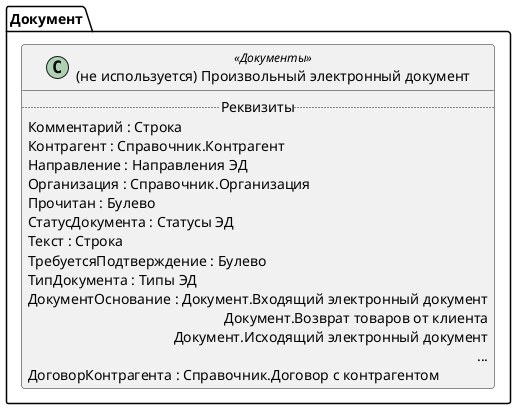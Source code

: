﻿@startuml УдалитьПроизвольныйЭД
'!include templates.wsd
'..\include templates.wsd
class Документ.УдалитьПроизвольныйЭД as "(не используется) Произвольный электронный документ" <<Документы>>
{
..Реквизиты..
Комментарий : Строка
Контрагент : Справочник.Контрагент
Направление : Направления ЭД
Организация : Справочник.Организация
Прочитан : Булево
СтатусДокумента : Статусы ЭД
Текст : Строка
ТребуетсяПодтверждение : Булево
ТипДокумента : Типы ЭД
ДокументОснование : Документ.Входящий электронный документ\rДокумент.Возврат товаров от клиента\rДокумент.Исходящий электронный документ\r...
ДоговорКонтрагента : Справочник.Договор с контрагентом
}
@enduml

